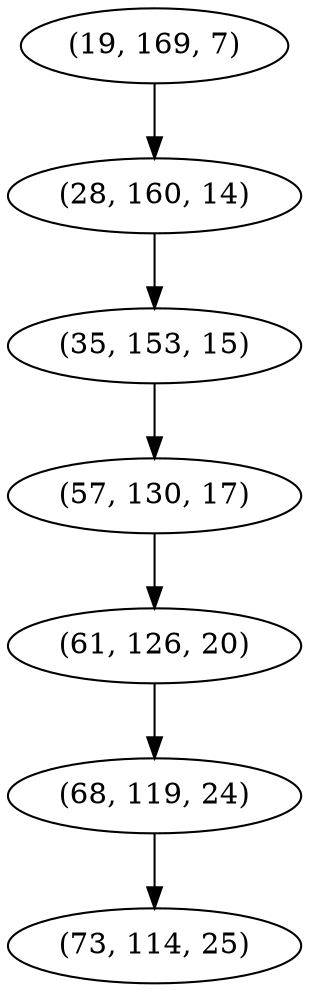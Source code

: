 digraph tree {
    "(19, 169, 7)";
    "(28, 160, 14)";
    "(35, 153, 15)";
    "(57, 130, 17)";
    "(61, 126, 20)";
    "(68, 119, 24)";
    "(73, 114, 25)";
    "(19, 169, 7)" -> "(28, 160, 14)";
    "(28, 160, 14)" -> "(35, 153, 15)";
    "(35, 153, 15)" -> "(57, 130, 17)";
    "(57, 130, 17)" -> "(61, 126, 20)";
    "(61, 126, 20)" -> "(68, 119, 24)";
    "(68, 119, 24)" -> "(73, 114, 25)";
}

